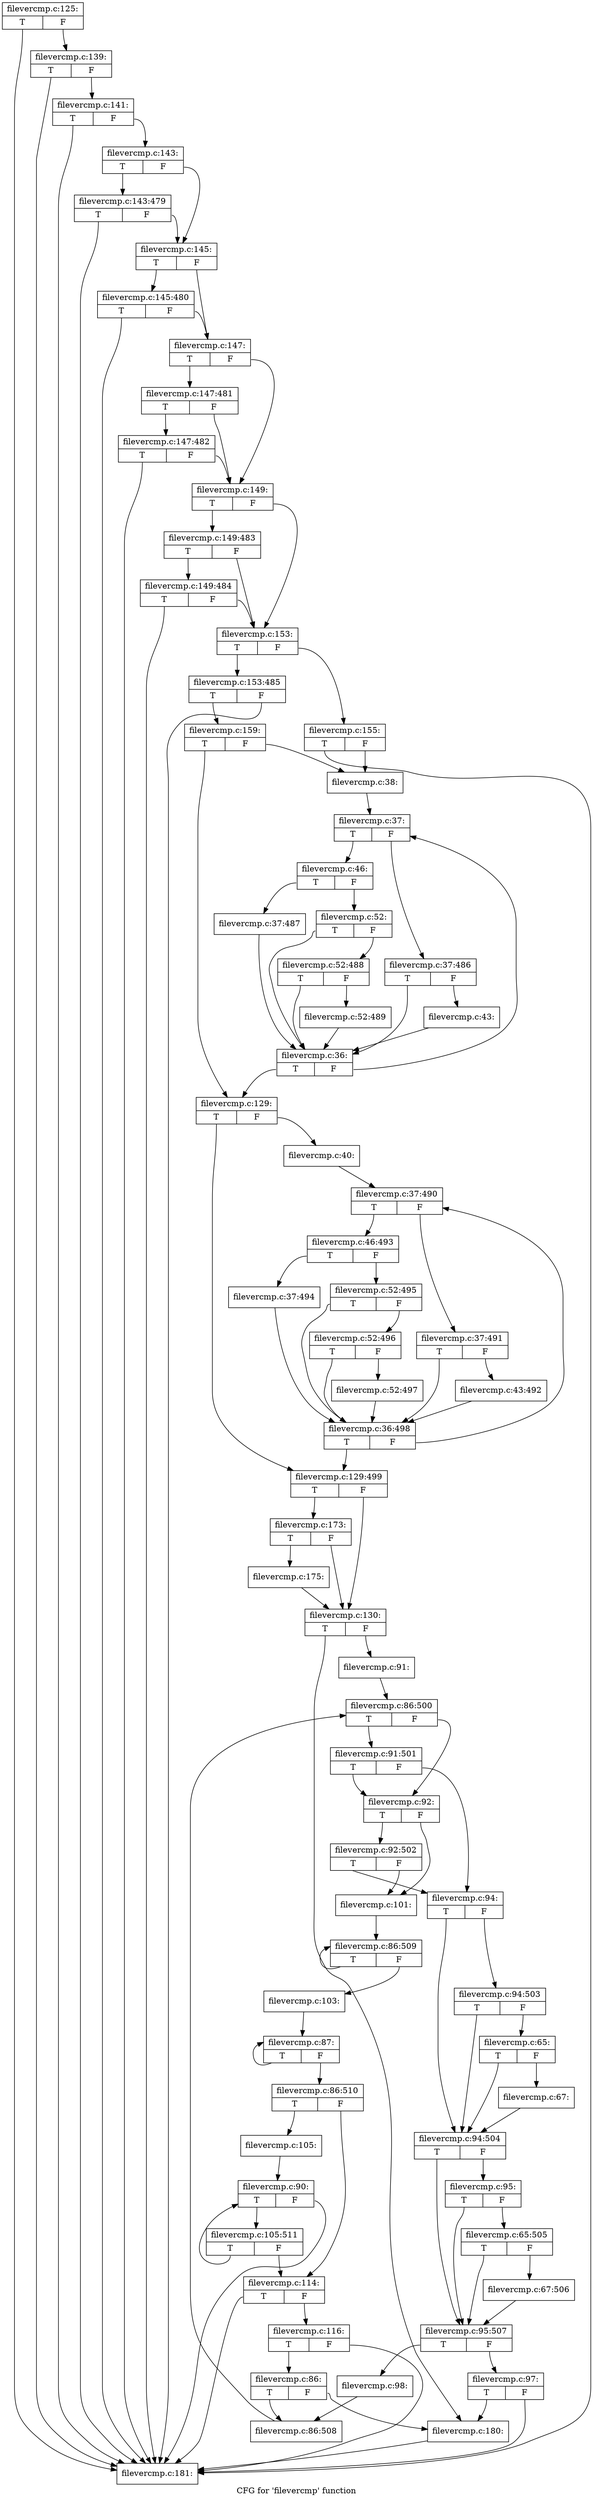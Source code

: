 digraph "CFG for 'filevercmp' function" {
	label="CFG for 'filevercmp' function";

	Node0xc2e4460 [shape=record,label="{filevercmp.c:125:|{<s0>T|<s1>F}}"];
	Node0xc2e4460:s0 -> Node0xc31e340;
	Node0xc2e4460:s1 -> Node0xc31def0;
	Node0xc31def0 [shape=record,label="{filevercmp.c:139:|{<s0>T|<s1>F}}"];
	Node0xc31def0:s0 -> Node0xc31e340;
	Node0xc31def0:s1 -> Node0xc31ea20;
	Node0xc31ea20 [shape=record,label="{filevercmp.c:141:|{<s0>T|<s1>F}}"];
	Node0xc31ea20:s0 -> Node0xc31e340;
	Node0xc31ea20:s1 -> Node0xc31fea0;
	Node0xc31fea0 [shape=record,label="{filevercmp.c:143:|{<s0>T|<s1>F}}"];
	Node0xc31fea0:s0 -> Node0xc31ffa0;
	Node0xc31fea0:s1 -> Node0xc326040;
	Node0xc31ffa0 [shape=record,label="{filevercmp.c:143:479|{<s0>T|<s1>F}}"];
	Node0xc31ffa0:s0 -> Node0xc31e340;
	Node0xc31ffa0:s1 -> Node0xc326040;
	Node0xc326040 [shape=record,label="{filevercmp.c:145:|{<s0>T|<s1>F}}"];
	Node0xc326040:s0 -> Node0xc326140;
	Node0xc326040:s1 -> Node0xc32c310;
	Node0xc326140 [shape=record,label="{filevercmp.c:145:480|{<s0>T|<s1>F}}"];
	Node0xc326140:s0 -> Node0xc31e340;
	Node0xc326140:s1 -> Node0xc32c310;
	Node0xc32c310 [shape=record,label="{filevercmp.c:147:|{<s0>T|<s1>F}}"];
	Node0xc32c310:s0 -> Node0xc32dc30;
	Node0xc32c310:s1 -> Node0xc333060;
	Node0xc32dc30 [shape=record,label="{filevercmp.c:147:481|{<s0>T|<s1>F}}"];
	Node0xc32dc30:s0 -> Node0xc32c410;
	Node0xc32dc30:s1 -> Node0xc333060;
	Node0xc32c410 [shape=record,label="{filevercmp.c:147:482|{<s0>T|<s1>F}}"];
	Node0xc32c410:s0 -> Node0xc31e340;
	Node0xc32c410:s1 -> Node0xc333060;
	Node0xc333060 [shape=record,label="{filevercmp.c:149:|{<s0>T|<s1>F}}"];
	Node0xc333060:s0 -> Node0xc328d90;
	Node0xc333060:s1 -> Node0xc328320;
	Node0xc328d90 [shape=record,label="{filevercmp.c:149:483|{<s0>T|<s1>F}}"];
	Node0xc328d90:s0 -> Node0xc333160;
	Node0xc328d90:s1 -> Node0xc328320;
	Node0xc333160 [shape=record,label="{filevercmp.c:149:484|{<s0>T|<s1>F}}"];
	Node0xc333160:s0 -> Node0xc31e340;
	Node0xc333160:s1 -> Node0xc328320;
	Node0xc328320 [shape=record,label="{filevercmp.c:153:|{<s0>T|<s1>F}}"];
	Node0xc328320:s0 -> Node0xc338c40;
	Node0xc328320:s1 -> Node0xc339720;
	Node0xc338c40 [shape=record,label="{filevercmp.c:153:485|{<s0>T|<s1>F}}"];
	Node0xc338c40:s0 -> Node0xc33a150;
	Node0xc338c40:s1 -> Node0xc31e340;
	Node0xc339720 [shape=record,label="{filevercmp.c:155:|{<s0>T|<s1>F}}"];
	Node0xc339720:s0 -> Node0xc31e340;
	Node0xc339720:s1 -> Node0xc338f90;
	Node0xc33a150 [shape=record,label="{filevercmp.c:159:|{<s0>T|<s1>F}}"];
	Node0xc33a150:s0 -> Node0xc35cf50;
	Node0xc33a150:s1 -> Node0xc338f90;
	Node0xc338f90 [shape=record,label="{filevercmp.c:38:}"];
	Node0xc338f90 -> Node0xc3227d0;
	Node0xc3227d0 [shape=record,label="{filevercmp.c:37:|{<s0>T|<s1>F}}"];
	Node0xc3227d0:s0 -> Node0xc3557b0;
	Node0xc3227d0:s1 -> Node0xc35bd40;
	Node0xc35bd40 [shape=record,label="{filevercmp.c:37:486|{<s0>T|<s1>F}}"];
	Node0xc35bd40:s0 -> Node0xc34bf90;
	Node0xc35bd40:s1 -> Node0xc3256f0;
	Node0xc3256f0 [shape=record,label="{filevercmp.c:43:}"];
	Node0xc3256f0 -> Node0xc34bf90;
	Node0xc3557b0 [shape=record,label="{filevercmp.c:46:|{<s0>T|<s1>F}}"];
	Node0xc3557b0:s0 -> Node0xc3238a0;
	Node0xc3557b0:s1 -> Node0xc322b50;
	Node0xc3238a0 [shape=record,label="{filevercmp.c:37:487}"];
	Node0xc3238a0 -> Node0xc34bf90;
	Node0xc322b50 [shape=record,label="{filevercmp.c:52:|{<s0>T|<s1>F}}"];
	Node0xc322b50:s0 -> Node0xc34bf90;
	Node0xc322b50:s1 -> Node0xc353710;
	Node0xc353710 [shape=record,label="{filevercmp.c:52:488|{<s0>T|<s1>F}}"];
	Node0xc353710:s0 -> Node0xc34bf90;
	Node0xc353710:s1 -> Node0xc33dc10;
	Node0xc33dc10 [shape=record,label="{filevercmp.c:52:489}"];
	Node0xc33dc10 -> Node0xc34bf90;
	Node0xc34bf90 [shape=record,label="{filevercmp.c:36:|{<s0>T|<s1>F}}"];
	Node0xc34bf90:s0 -> Node0xc35cf50;
	Node0xc34bf90:s1 -> Node0xc3227d0;
	Node0xc35cf50 [shape=record,label="{filevercmp.c:129:|{<s0>T|<s1>F}}"];
	Node0xc35cf50:s0 -> Node0xc34c630;
	Node0xc35cf50:s1 -> Node0xc34a710;
	Node0xc34a710 [shape=record,label="{filevercmp.c:40:}"];
	Node0xc34a710 -> Node0xc362e70;
	Node0xc362e70 [shape=record,label="{filevercmp.c:37:490|{<s0>T|<s1>F}}"];
	Node0xc362e70:s0 -> Node0xc33d4c0;
	Node0xc362e70:s1 -> Node0xc338ba0;
	Node0xc338ba0 [shape=record,label="{filevercmp.c:37:491|{<s0>T|<s1>F}}"];
	Node0xc338ba0:s0 -> Node0xc34bc60;
	Node0xc338ba0:s1 -> Node0xc321c30;
	Node0xc321c30 [shape=record,label="{filevercmp.c:43:492}"];
	Node0xc321c30 -> Node0xc34bc60;
	Node0xc33d4c0 [shape=record,label="{filevercmp.c:46:493|{<s0>T|<s1>F}}"];
	Node0xc33d4c0:s0 -> Node0xc321b00;
	Node0xc33d4c0:s1 -> Node0xc362a80;
	Node0xc321b00 [shape=record,label="{filevercmp.c:37:494}"];
	Node0xc321b00 -> Node0xc34bc60;
	Node0xc362a80 [shape=record,label="{filevercmp.c:52:495|{<s0>T|<s1>F}}"];
	Node0xc362a80:s0 -> Node0xc34bc60;
	Node0xc362a80:s1 -> Node0xc3531e0;
	Node0xc3531e0 [shape=record,label="{filevercmp.c:52:496|{<s0>T|<s1>F}}"];
	Node0xc3531e0:s0 -> Node0xc34bc60;
	Node0xc3531e0:s1 -> Node0xc34e9f0;
	Node0xc34e9f0 [shape=record,label="{filevercmp.c:52:497}"];
	Node0xc34e9f0 -> Node0xc34bc60;
	Node0xc34bc60 [shape=record,label="{filevercmp.c:36:498|{<s0>T|<s1>F}}"];
	Node0xc34bc60:s0 -> Node0xc34c630;
	Node0xc34bc60:s1 -> Node0xc362e70;
	Node0xc34c630 [shape=record,label="{filevercmp.c:129:499|{<s0>T|<s1>F}}"];
	Node0xc34c630:s0 -> Node0xc33cf90;
	Node0xc34c630:s1 -> Node0xc33cf20;
	Node0xc33cf90 [shape=record,label="{filevercmp.c:173:|{<s0>T|<s1>F}}"];
	Node0xc33cf90:s0 -> Node0xc33ceb0;
	Node0xc33cf90:s1 -> Node0xc33cf20;
	Node0xc33ceb0 [shape=record,label="{filevercmp.c:175:}"];
	Node0xc33ceb0 -> Node0xc33cf20;
	Node0xc33cf20 [shape=record,label="{filevercmp.c:130:|{<s0>T|<s1>F}}"];
	Node0xc33cf20:s0 -> Node0xc3296c0;
	Node0xc33cf20:s1 -> Node0xc330ec0;
	Node0xc330ec0 [shape=record,label="{filevercmp.c:91:}"];
	Node0xc330ec0 -> Node0xc338830;
	Node0xc362ae0 [shape=record,label="{filevercmp.c:86:|{<s0>T|<s1>F}}"];
	Node0xc362ae0:s0 -> Node0xc35ecf0;
	Node0xc362ae0:s1 -> Node0xc3296c0;
	Node0xc338830 [shape=record,label="{filevercmp.c:86:500|{<s0>T|<s1>F}}"];
	Node0xc338830:s0 -> Node0xc3224f0;
	Node0xc338830:s1 -> Node0xc358590;
	Node0xc3224f0 [shape=record,label="{filevercmp.c:91:501|{<s0>T|<s1>F}}"];
	Node0xc3224f0:s0 -> Node0xc358590;
	Node0xc3224f0:s1 -> Node0xc31d0b0;
	Node0xc358590 [shape=record,label="{filevercmp.c:92:|{<s0>T|<s1>F}}"];
	Node0xc358590:s0 -> Node0xc3c88b0;
	Node0xc358590:s1 -> Node0xc31ff20;
	Node0xc31ff20 [shape=record,label="{filevercmp.c:101:}"];
	Node0xc31ff20 -> Node0xc33fb10;
	Node0xc3c88b0 [shape=record,label="{filevercmp.c:92:502|{<s0>T|<s1>F}}"];
	Node0xc3c88b0:s0 -> Node0xc31d0b0;
	Node0xc3c88b0:s1 -> Node0xc31ff20;
	Node0xc31d0b0 [shape=record,label="{filevercmp.c:94:|{<s0>T|<s1>F}}"];
	Node0xc31d0b0:s0 -> Node0xc35ace0;
	Node0xc31d0b0:s1 -> Node0xc31d1a0;
	Node0xc31d1a0 [shape=record,label="{filevercmp.c:94:503|{<s0>T|<s1>F}}"];
	Node0xc31d1a0:s0 -> Node0xc35ace0;
	Node0xc31d1a0:s1 -> Node0xc324d80;
	Node0xc324d80 [shape=record,label="{filevercmp.c:65:|{<s0>T|<s1>F}}"];
	Node0xc324d80:s0 -> Node0xc35ace0;
	Node0xc324d80:s1 -> Node0xc35a4b0;
	Node0xc35a4b0 [shape=record,label="{filevercmp.c:67:}"];
	Node0xc35a4b0 -> Node0xc35ace0;
	Node0xc35ace0 [shape=record,label="{filevercmp.c:94:504|{<s0>T|<s1>F}}"];
	Node0xc35ace0:s0 -> Node0xc325d90;
	Node0xc35ace0:s1 -> Node0xc35cbb0;
	Node0xc35cbb0 [shape=record,label="{filevercmp.c:95:|{<s0>T|<s1>F}}"];
	Node0xc35cbb0:s0 -> Node0xc325d90;
	Node0xc35cbb0:s1 -> Node0xc321880;
	Node0xc321880 [shape=record,label="{filevercmp.c:65:505|{<s0>T|<s1>F}}"];
	Node0xc321880:s0 -> Node0xc325d90;
	Node0xc321880:s1 -> Node0xc3c9b80;
	Node0xc3c9b80 [shape=record,label="{filevercmp.c:67:506}"];
	Node0xc3c9b80 -> Node0xc325d90;
	Node0xc325d90 [shape=record,label="{filevercmp.c:95:507|{<s0>T|<s1>F}}"];
	Node0xc325d90:s0 -> Node0xc34e8c0;
	Node0xc325d90:s1 -> Node0xc3c9370;
	Node0xc34e8c0 [shape=record,label="{filevercmp.c:98:}"];
	Node0xc34e8c0 -> Node0xc35ecf0;
	Node0xc35ecf0 [shape=record,label="{filevercmp.c:86:508}"];
	Node0xc35ecf0 -> Node0xc338830;
	Node0xc33fb10 [shape=record,label="{filevercmp.c:86:509|{<s0>T|<s1>F}}"];
	Node0xc33fb10:s0 -> Node0xc33fb10;
	Node0xc33fb10:s1 -> Node0xc34c500;
	Node0xc34c500 [shape=record,label="{filevercmp.c:103:}"];
	Node0xc34c500 -> Node0xc31a980;
	Node0xc31a980 [shape=record,label="{filevercmp.c:87:|{<s0>T|<s1>F}}"];
	Node0xc31a980:s0 -> Node0xc31a980;
	Node0xc31a980:s1 -> Node0xc34af90;
	Node0xc34af90 [shape=record,label="{filevercmp.c:86:510|{<s0>T|<s1>F}}"];
	Node0xc34af90:s0 -> Node0xc337ce0;
	Node0xc34af90:s1 -> Node0xc3195d0;
	Node0xc337ce0 [shape=record,label="{filevercmp.c:105:}"];
	Node0xc337ce0 -> Node0xc35c920;
	Node0xc35c920 [shape=record,label="{filevercmp.c:90:|{<s0>T|<s1>F}}"];
	Node0xc35c920:s0 -> Node0xc35b770;
	Node0xc35c920:s1 -> Node0xc31e340;
	Node0xc35b770 [shape=record,label="{filevercmp.c:105:511|{<s0>T|<s1>F}}"];
	Node0xc35b770:s0 -> Node0xc35c920;
	Node0xc35b770:s1 -> Node0xc3195d0;
	Node0xc3195d0 [shape=record,label="{filevercmp.c:114:|{<s0>T|<s1>F}}"];
	Node0xc3195d0:s0 -> Node0xc31e340;
	Node0xc3195d0:s1 -> Node0xc321f00;
	Node0xc321f00 [shape=record,label="{filevercmp.c:116:|{<s0>T|<s1>F}}"];
	Node0xc321f00:s0 -> Node0xc362ae0;
	Node0xc321f00:s1 -> Node0xc31e340;
	Node0xc3c9370 [shape=record,label="{filevercmp.c:97:|{<s0>T|<s1>F}}"];
	Node0xc3c9370:s0 -> Node0xc3296c0;
	Node0xc3c9370:s1 -> Node0xc31e340;
	Node0xc3296c0 [shape=record,label="{filevercmp.c:180:}"];
	Node0xc3296c0 -> Node0xc31e340;
	Node0xc31e340 [shape=record,label="{filevercmp.c:181:}"];
}
